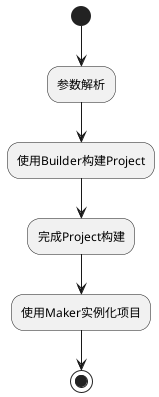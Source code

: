 @startuml "time"

(*) --> "参数解析"
--> 使用Builder构建Project
--> 完成Project构建
--> 使用Maker实例化项目
--> (*)


@enduml